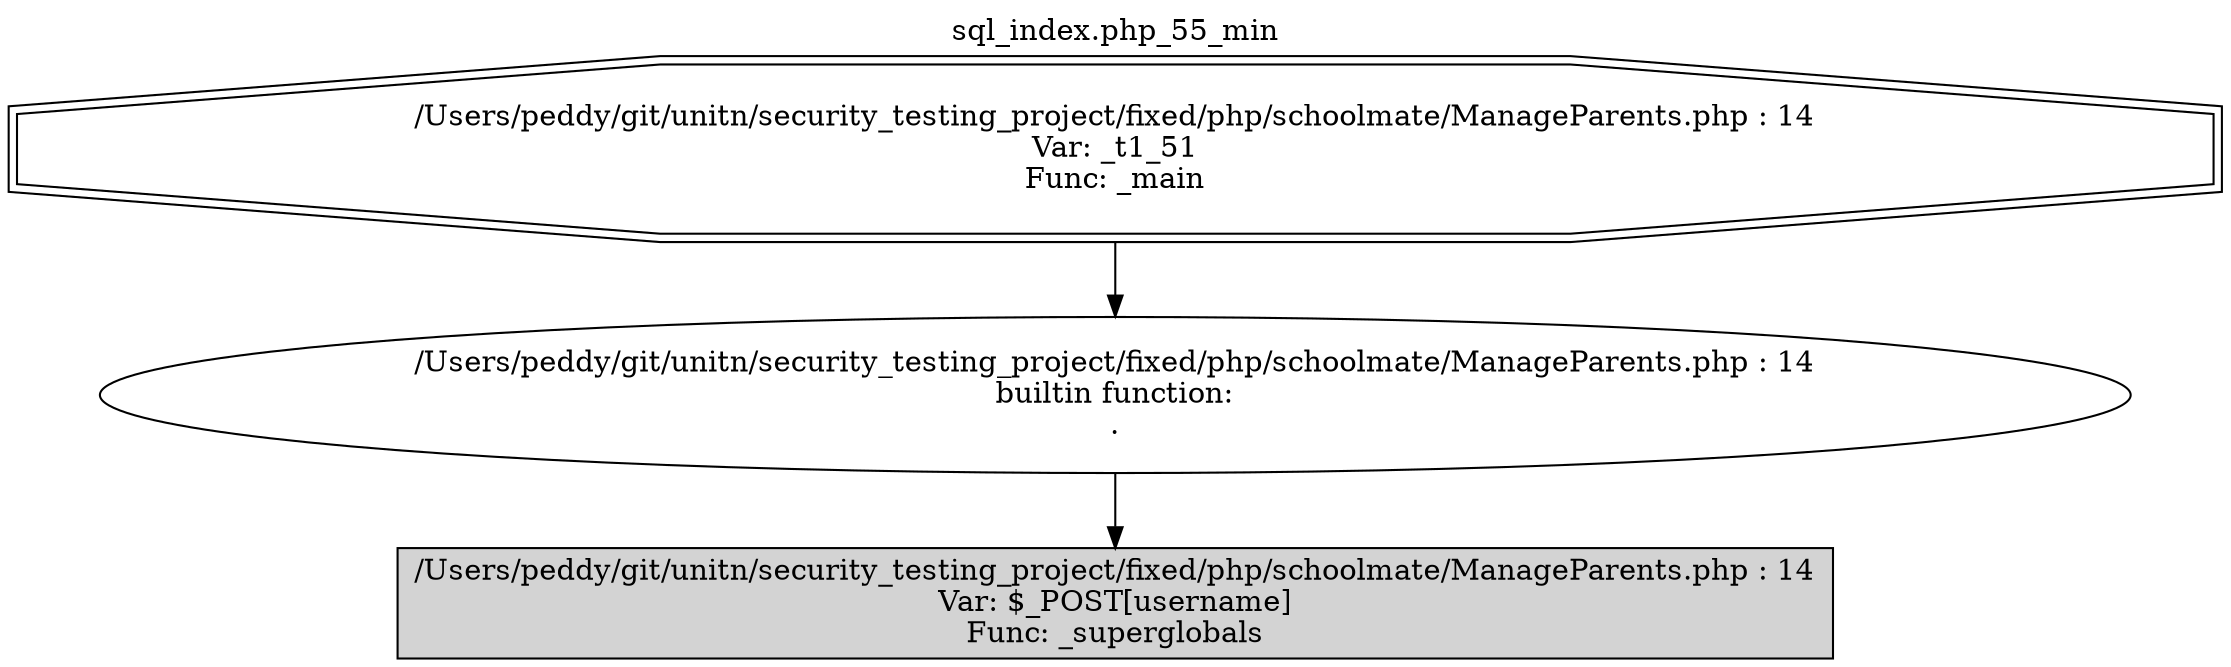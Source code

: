 digraph cfg {
  label="sql_index.php_55_min";
  labelloc=t;
  n1 [shape=doubleoctagon, label="/Users/peddy/git/unitn/security_testing_project/fixed/php/schoolmate/ManageParents.php : 14\nVar: _t1_51\nFunc: _main\n"];
  n2 [shape=ellipse, label="/Users/peddy/git/unitn/security_testing_project/fixed/php/schoolmate/ManageParents.php : 14\nbuiltin function:\n.\n"];
  n3 [shape=box, label="/Users/peddy/git/unitn/security_testing_project/fixed/php/schoolmate/ManageParents.php : 14\nVar: $_POST[username]\nFunc: _superglobals\n",style=filled];
  n1 -> n2;
  n2 -> n3;
}
